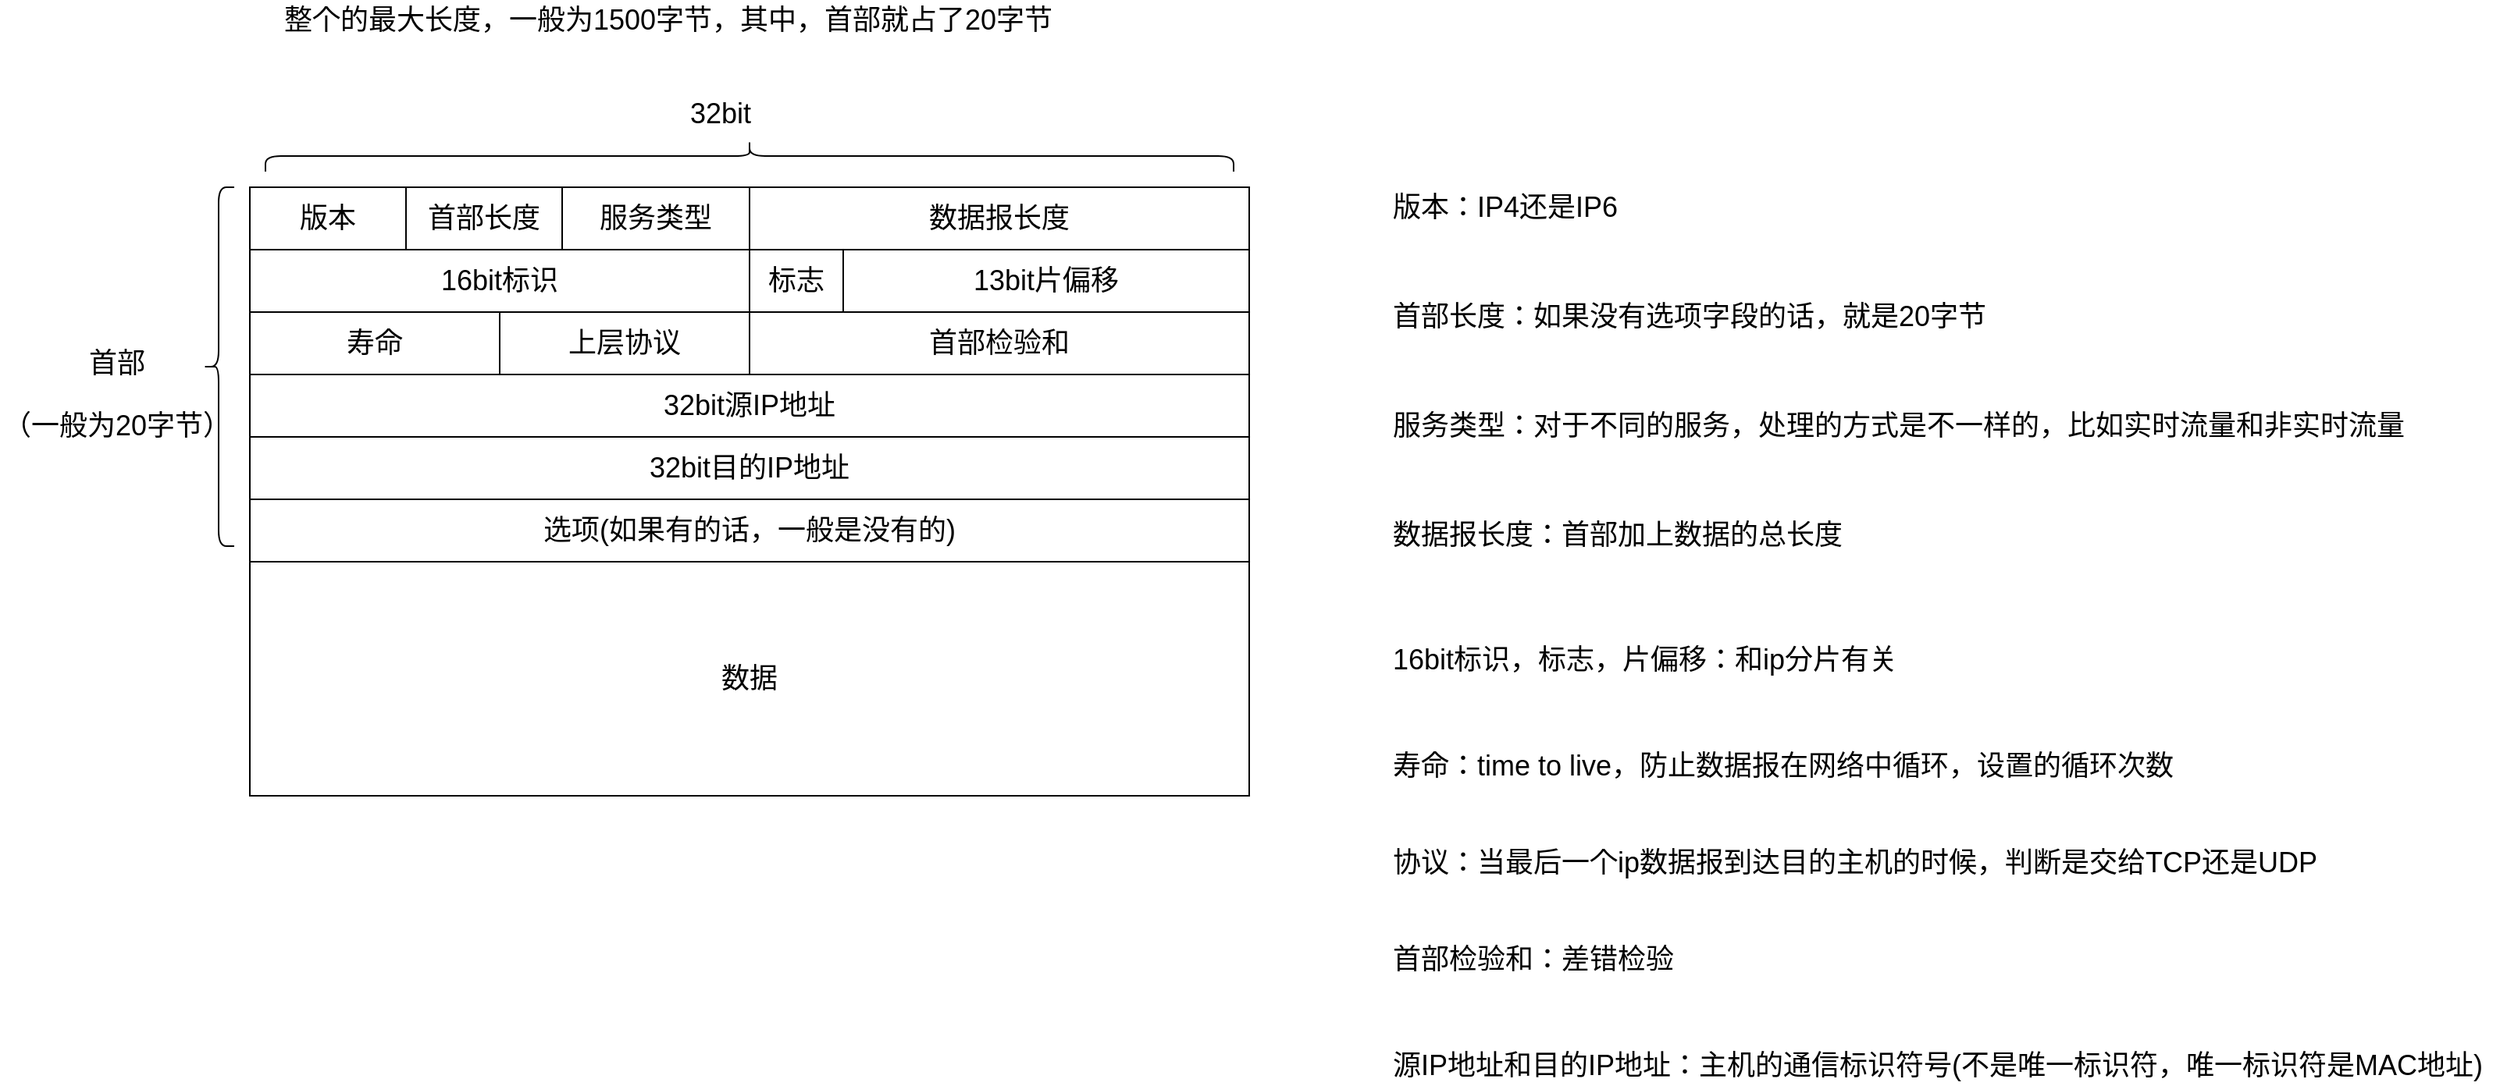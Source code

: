 <mxfile version="11.2.5" type="device" pages="1"><diagram id="ntcF19RkYlSx7rbZwSe_" name="ip数据报文结构"><mxGraphModel dx="1798" dy="1596" grid="1" gridSize="10" guides="1" tooltips="1" connect="1" arrows="1" fold="1" page="1" pageScale="1" pageWidth="850" pageHeight="1100" math="0" shadow="0"><root><mxCell id="0"/><mxCell id="1" parent="0"/><mxCell id="0oFcI6g34L2Gz5IixhVu-1" value="版本" style="rounded=0;whiteSpace=wrap;html=1;fontSize=18;" vertex="1" parent="1"><mxGeometry x="120" y="80" width="100" height="40" as="geometry"/></mxCell><mxCell id="0oFcI6g34L2Gz5IixhVu-2" value="首部长度" style="rounded=0;whiteSpace=wrap;html=1;fontSize=18;" vertex="1" parent="1"><mxGeometry x="220" y="80" width="100" height="40" as="geometry"/></mxCell><mxCell id="0oFcI6g34L2Gz5IixhVu-3" value="服务类型" style="rounded=0;whiteSpace=wrap;html=1;fontSize=18;" vertex="1" parent="1"><mxGeometry x="320" y="80" width="120" height="40" as="geometry"/></mxCell><mxCell id="0oFcI6g34L2Gz5IixhVu-4" value="数据报长度" style="rounded=0;whiteSpace=wrap;html=1;fontSize=18;" vertex="1" parent="1"><mxGeometry x="440" y="80" width="320" height="40" as="geometry"/></mxCell><mxCell id="0oFcI6g34L2Gz5IixhVu-5" value="16bit标识" style="rounded=0;whiteSpace=wrap;html=1;fontSize=18;" vertex="1" parent="1"><mxGeometry x="120" y="120" width="320" height="40" as="geometry"/></mxCell><mxCell id="0oFcI6g34L2Gz5IixhVu-6" value="13bit片偏移" style="rounded=0;whiteSpace=wrap;html=1;fontSize=18;" vertex="1" parent="1"><mxGeometry x="500" y="120" width="260" height="40" as="geometry"/></mxCell><mxCell id="0oFcI6g34L2Gz5IixhVu-7" value="寿命" style="rounded=0;whiteSpace=wrap;html=1;fontSize=18;" vertex="1" parent="1"><mxGeometry x="120" y="160" width="160" height="40" as="geometry"/></mxCell><mxCell id="0oFcI6g34L2Gz5IixhVu-8" value="上层协议" style="rounded=0;whiteSpace=wrap;html=1;fontSize=18;" vertex="1" parent="1"><mxGeometry x="280" y="160" width="160" height="40" as="geometry"/></mxCell><mxCell id="0oFcI6g34L2Gz5IixhVu-11" value="首部检验和" style="rounded=0;whiteSpace=wrap;html=1;fontSize=18;" vertex="1" parent="1"><mxGeometry x="440" y="160" width="320" height="40" as="geometry"/></mxCell><mxCell id="0oFcI6g34L2Gz5IixhVu-12" value="32bit源IP地址" style="rounded=0;whiteSpace=wrap;html=1;fontSize=18;" vertex="1" parent="1"><mxGeometry x="120" y="200" width="640" height="40" as="geometry"/></mxCell><mxCell id="0oFcI6g34L2Gz5IixhVu-13" value="32bit目的IP地址" style="rounded=0;whiteSpace=wrap;html=1;fontSize=18;" vertex="1" parent="1"><mxGeometry x="120" y="240" width="640" height="40" as="geometry"/></mxCell><mxCell id="0oFcI6g34L2Gz5IixhVu-14" value="选项(如果有的话，一般是没有的)" style="rounded=0;whiteSpace=wrap;html=1;fontSize=18;" vertex="1" parent="1"><mxGeometry x="120" y="280" width="640" height="40" as="geometry"/></mxCell><mxCell id="0oFcI6g34L2Gz5IixhVu-15" value="数据" style="rounded=0;whiteSpace=wrap;html=1;fontSize=18;" vertex="1" parent="1"><mxGeometry x="120" y="320" width="640" height="150" as="geometry"/></mxCell><mxCell id="0oFcI6g34L2Gz5IixhVu-16" value="标志" style="rounded=0;whiteSpace=wrap;html=1;fontSize=18;" vertex="1" parent="1"><mxGeometry x="440" y="120" width="60" height="40" as="geometry"/></mxCell><mxCell id="0oFcI6g34L2Gz5IixhVu-17" value="" style="shape=curlyBracket;whiteSpace=wrap;html=1;rounded=1;fontSize=18;" vertex="1" parent="1"><mxGeometry x="90" y="80" width="20" height="230" as="geometry"/></mxCell><mxCell id="0oFcI6g34L2Gz5IixhVu-20" value="首部" style="text;html=1;resizable=0;points=[];autosize=1;align=left;verticalAlign=top;spacingTop=-4;fontSize=18;" vertex="1" parent="1"><mxGeometry x="15" y="180" width="50" height="20" as="geometry"/></mxCell><mxCell id="0oFcI6g34L2Gz5IixhVu-21" value="" style="shape=curlyBracket;whiteSpace=wrap;html=1;rounded=1;fontSize=18;direction=south;" vertex="1" parent="1"><mxGeometry x="130" y="50" width="620" height="20" as="geometry"/></mxCell><mxCell id="0oFcI6g34L2Gz5IixhVu-22" value="32bit" style="text;html=1;resizable=0;points=[];autosize=1;align=left;verticalAlign=top;spacingTop=-4;fontSize=18;" vertex="1" parent="1"><mxGeometry x="400" y="20" width="50" height="20" as="geometry"/></mxCell><mxCell id="0oFcI6g34L2Gz5IixhVu-24" value="（一般为20字节）" style="text;html=1;resizable=0;points=[];autosize=1;align=left;verticalAlign=top;spacingTop=-4;fontSize=18;" vertex="1" parent="1"><mxGeometry x="-40" y="220" width="160" height="20" as="geometry"/></mxCell><mxCell id="0oFcI6g34L2Gz5IixhVu-25" value="整个的最大长度，一般为1500字节，其中，首部就占了20字节" style="text;html=1;resizable=0;points=[];autosize=1;align=left;verticalAlign=top;spacingTop=-4;fontSize=18;" vertex="1" parent="1"><mxGeometry x="140" y="-40" width="510" height="20" as="geometry"/></mxCell><mxCell id="0oFcI6g34L2Gz5IixhVu-26" value="版本：IP4还是IP6" style="text;html=1;resizable=0;points=[];autosize=1;align=left;verticalAlign=top;spacingTop=-4;fontSize=18;" vertex="1" parent="1"><mxGeometry x="850" y="80" width="160" height="20" as="geometry"/></mxCell><mxCell id="0oFcI6g34L2Gz5IixhVu-27" value="首部长度：如果没有选项字段的话，就是20字节&lt;br&gt;" style="text;html=1;resizable=0;points=[];autosize=1;align=left;verticalAlign=top;spacingTop=-4;fontSize=18;" vertex="1" parent="1"><mxGeometry x="850" y="150" width="400" height="20" as="geometry"/></mxCell><mxCell id="0oFcI6g34L2Gz5IixhVu-28" value="服务类型：对于不同的服务，处理的方式是不一样的，比如实时流量和非实时流量" style="text;html=1;resizable=0;points=[];autosize=1;align=left;verticalAlign=top;spacingTop=-4;fontSize=18;" vertex="1" parent="1"><mxGeometry x="850" y="220" width="660" height="20" as="geometry"/></mxCell><mxCell id="0oFcI6g34L2Gz5IixhVu-29" value="数据报长度：首部加上数据的总长度" style="text;html=1;resizable=0;points=[];autosize=1;align=left;verticalAlign=top;spacingTop=-4;fontSize=18;" vertex="1" parent="1"><mxGeometry x="850" y="290" width="300" height="20" as="geometry"/></mxCell><mxCell id="0oFcI6g34L2Gz5IixhVu-30" value="16bit标识，标志，片偏移：和ip分片有关" style="text;html=1;resizable=0;points=[];autosize=1;align=left;verticalAlign=top;spacingTop=-4;fontSize=18;" vertex="1" parent="1"><mxGeometry x="850" y="370" width="340" height="20" as="geometry"/></mxCell><mxCell id="0oFcI6g34L2Gz5IixhVu-31" value="寿命：time to live，防止数据报在网络中循环，设置的循环次数" style="text;html=1;resizable=0;points=[];autosize=1;align=left;verticalAlign=top;spacingTop=-4;fontSize=18;" vertex="1" parent="1"><mxGeometry x="850" y="438" width="520" height="20" as="geometry"/></mxCell><mxCell id="0oFcI6g34L2Gz5IixhVu-32" value="协议：当最后一个ip数据报到达目的主机的时候，判断是交给TCP还是UDP" style="text;html=1;resizable=0;points=[];autosize=1;align=left;verticalAlign=top;spacingTop=-4;fontSize=18;" vertex="1" parent="1"><mxGeometry x="850" y="500" width="610" height="20" as="geometry"/></mxCell><mxCell id="0oFcI6g34L2Gz5IixhVu-33" value="首部检验和：差错检验" style="text;html=1;resizable=0;points=[];autosize=1;align=left;verticalAlign=top;spacingTop=-4;fontSize=18;" vertex="1" parent="1"><mxGeometry x="850" y="562" width="200" height="20" as="geometry"/></mxCell><mxCell id="0oFcI6g34L2Gz5IixhVu-34" value="源IP地址和目的IP地址：主机的通信标识符号(不是唯一标识符，唯一标识符是MAC地址)" style="text;html=1;resizable=0;points=[];autosize=1;align=left;verticalAlign=top;spacingTop=-4;fontSize=18;" vertex="1" parent="1"><mxGeometry x="850" y="630" width="710" height="20" as="geometry"/></mxCell></root></mxGraphModel></diagram></mxfile>